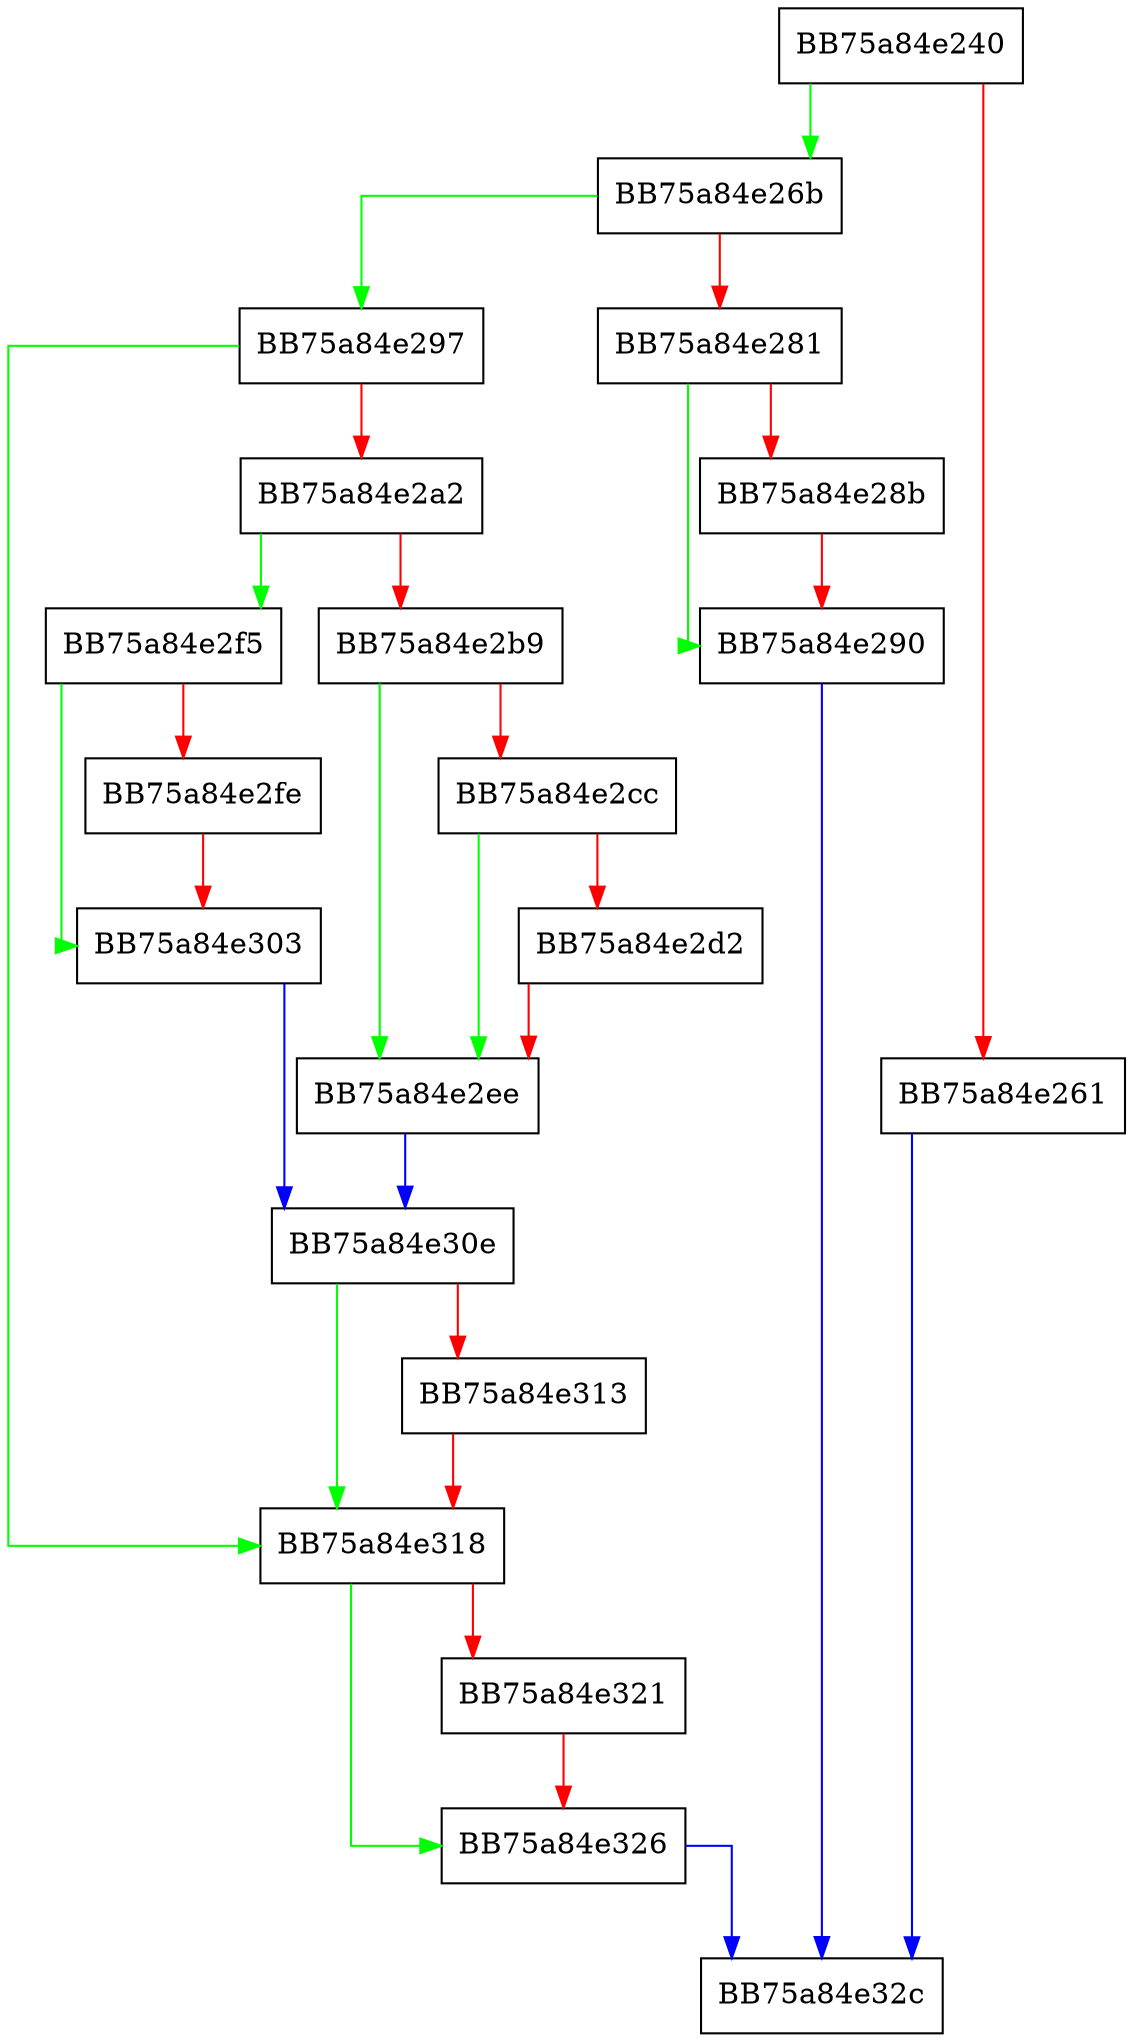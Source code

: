 digraph GetTargetFileInfo {
  node [shape="box"];
  graph [splines=ortho];
  BB75a84e240 -> BB75a84e26b [color="green"];
  BB75a84e240 -> BB75a84e261 [color="red"];
  BB75a84e261 -> BB75a84e32c [color="blue"];
  BB75a84e26b -> BB75a84e297 [color="green"];
  BB75a84e26b -> BB75a84e281 [color="red"];
  BB75a84e281 -> BB75a84e290 [color="green"];
  BB75a84e281 -> BB75a84e28b [color="red"];
  BB75a84e28b -> BB75a84e290 [color="red"];
  BB75a84e290 -> BB75a84e32c [color="blue"];
  BB75a84e297 -> BB75a84e318 [color="green"];
  BB75a84e297 -> BB75a84e2a2 [color="red"];
  BB75a84e2a2 -> BB75a84e2f5 [color="green"];
  BB75a84e2a2 -> BB75a84e2b9 [color="red"];
  BB75a84e2b9 -> BB75a84e2ee [color="green"];
  BB75a84e2b9 -> BB75a84e2cc [color="red"];
  BB75a84e2cc -> BB75a84e2ee [color="green"];
  BB75a84e2cc -> BB75a84e2d2 [color="red"];
  BB75a84e2d2 -> BB75a84e2ee [color="red"];
  BB75a84e2ee -> BB75a84e30e [color="blue"];
  BB75a84e2f5 -> BB75a84e303 [color="green"];
  BB75a84e2f5 -> BB75a84e2fe [color="red"];
  BB75a84e2fe -> BB75a84e303 [color="red"];
  BB75a84e303 -> BB75a84e30e [color="blue"];
  BB75a84e30e -> BB75a84e318 [color="green"];
  BB75a84e30e -> BB75a84e313 [color="red"];
  BB75a84e313 -> BB75a84e318 [color="red"];
  BB75a84e318 -> BB75a84e326 [color="green"];
  BB75a84e318 -> BB75a84e321 [color="red"];
  BB75a84e321 -> BB75a84e326 [color="red"];
  BB75a84e326 -> BB75a84e32c [color="blue"];
}